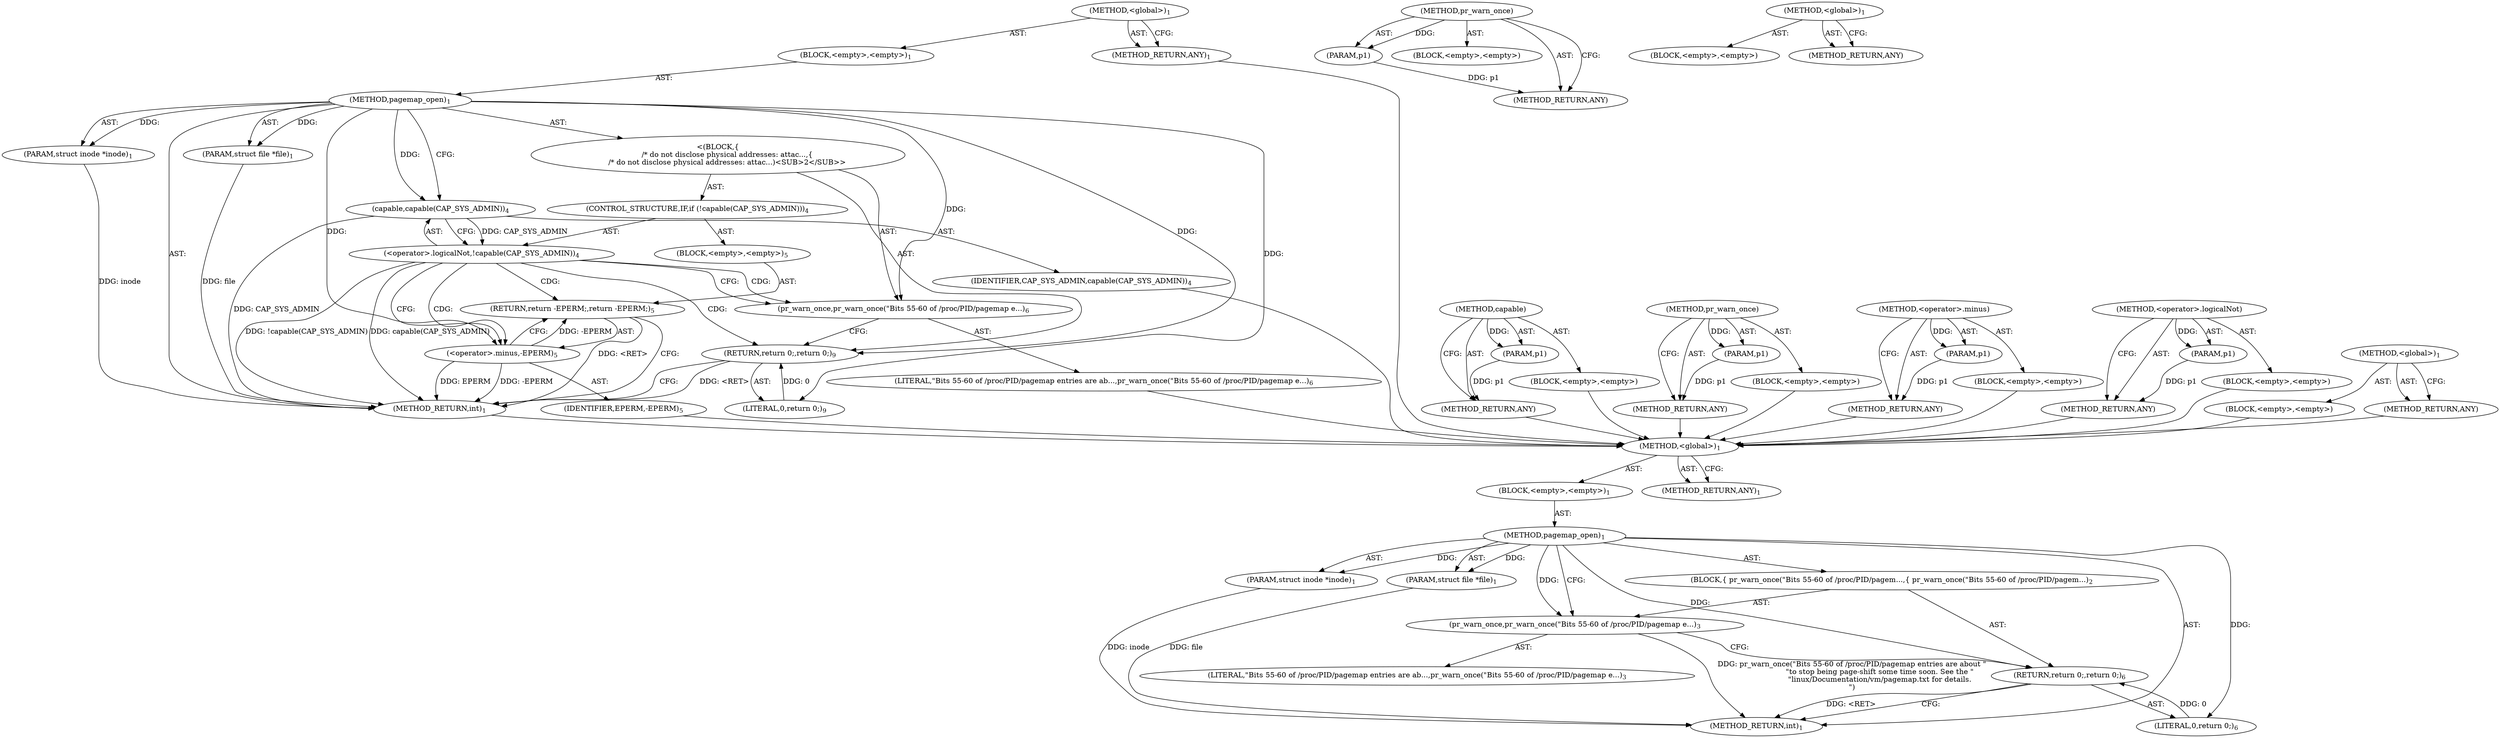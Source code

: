 digraph "&lt;global&gt;" {
vulnerable_6 [label=<(METHOD,&lt;global&gt;)<SUB>1</SUB>>];
vulnerable_7 [label=<(BLOCK,&lt;empty&gt;,&lt;empty&gt;)<SUB>1</SUB>>];
vulnerable_8 [label=<(METHOD,pagemap_open)<SUB>1</SUB>>];
vulnerable_9 [label=<(PARAM,struct inode *inode)<SUB>1</SUB>>];
vulnerable_10 [label=<(PARAM,struct file *file)<SUB>1</SUB>>];
vulnerable_11 [label=<(BLOCK,{
 	pr_warn_once(&quot;Bits 55-60 of /proc/PID/pagem...,{
 	pr_warn_once(&quot;Bits 55-60 of /proc/PID/pagem...)<SUB>2</SUB>>];
vulnerable_12 [label=<(pr_warn_once,pr_warn_once(&quot;Bits 55-60 of /proc/PID/pagemap e...)<SUB>3</SUB>>];
vulnerable_13 [label=<(LITERAL,&quot;Bits 55-60 of /proc/PID/pagemap entries are ab...,pr_warn_once(&quot;Bits 55-60 of /proc/PID/pagemap e...)<SUB>3</SUB>>];
vulnerable_14 [label=<(RETURN,return 0;,return 0;)<SUB>6</SUB>>];
vulnerable_15 [label=<(LITERAL,0,return 0;)<SUB>6</SUB>>];
vulnerable_16 [label=<(METHOD_RETURN,int)<SUB>1</SUB>>];
vulnerable_18 [label=<(METHOD_RETURN,ANY)<SUB>1</SUB>>];
vulnerable_39 [label=<(METHOD,pr_warn_once)>];
vulnerable_40 [label=<(PARAM,p1)>];
vulnerable_41 [label=<(BLOCK,&lt;empty&gt;,&lt;empty&gt;)>];
vulnerable_42 [label=<(METHOD_RETURN,ANY)>];
vulnerable_33 [label=<(METHOD,&lt;global&gt;)<SUB>1</SUB>>];
vulnerable_34 [label=<(BLOCK,&lt;empty&gt;,&lt;empty&gt;)>];
vulnerable_35 [label=<(METHOD_RETURN,ANY)>];
fixed_6 [label=<(METHOD,&lt;global&gt;)<SUB>1</SUB>>];
fixed_7 [label=<(BLOCK,&lt;empty&gt;,&lt;empty&gt;)<SUB>1</SUB>>];
fixed_8 [label=<(METHOD,pagemap_open)<SUB>1</SUB>>];
fixed_9 [label=<(PARAM,struct inode *inode)<SUB>1</SUB>>];
fixed_10 [label=<(PARAM,struct file *file)<SUB>1</SUB>>];
fixed_11 [label="<(BLOCK,{
	/* do not disclose physical addresses: attac...,{
	/* do not disclose physical addresses: attac...)<SUB>2</SUB>>"];
fixed_12 [label=<(CONTROL_STRUCTURE,IF,if (!capable(CAP_SYS_ADMIN)))<SUB>4</SUB>>];
fixed_13 [label=<(&lt;operator&gt;.logicalNot,!capable(CAP_SYS_ADMIN))<SUB>4</SUB>>];
fixed_14 [label=<(capable,capable(CAP_SYS_ADMIN))<SUB>4</SUB>>];
fixed_15 [label=<(IDENTIFIER,CAP_SYS_ADMIN,capable(CAP_SYS_ADMIN))<SUB>4</SUB>>];
fixed_16 [label=<(BLOCK,&lt;empty&gt;,&lt;empty&gt;)<SUB>5</SUB>>];
fixed_17 [label=<(RETURN,return -EPERM;,return -EPERM;)<SUB>5</SUB>>];
fixed_18 [label=<(&lt;operator&gt;.minus,-EPERM)<SUB>5</SUB>>];
fixed_19 [label=<(IDENTIFIER,EPERM,-EPERM)<SUB>5</SUB>>];
fixed_20 [label=<(pr_warn_once,pr_warn_once(&quot;Bits 55-60 of /proc/PID/pagemap e...)<SUB>6</SUB>>];
fixed_21 [label=<(LITERAL,&quot;Bits 55-60 of /proc/PID/pagemap entries are ab...,pr_warn_once(&quot;Bits 55-60 of /proc/PID/pagemap e...)<SUB>6</SUB>>];
fixed_22 [label=<(RETURN,return 0;,return 0;)<SUB>9</SUB>>];
fixed_23 [label=<(LITERAL,0,return 0;)<SUB>9</SUB>>];
fixed_24 [label=<(METHOD_RETURN,int)<SUB>1</SUB>>];
fixed_26 [label=<(METHOD_RETURN,ANY)<SUB>1</SUB>>];
fixed_51 [label=<(METHOD,capable)>];
fixed_52 [label=<(PARAM,p1)>];
fixed_53 [label=<(BLOCK,&lt;empty&gt;,&lt;empty&gt;)>];
fixed_54 [label=<(METHOD_RETURN,ANY)>];
fixed_59 [label=<(METHOD,pr_warn_once)>];
fixed_60 [label=<(PARAM,p1)>];
fixed_61 [label=<(BLOCK,&lt;empty&gt;,&lt;empty&gt;)>];
fixed_62 [label=<(METHOD_RETURN,ANY)>];
fixed_55 [label=<(METHOD,&lt;operator&gt;.minus)>];
fixed_56 [label=<(PARAM,p1)>];
fixed_57 [label=<(BLOCK,&lt;empty&gt;,&lt;empty&gt;)>];
fixed_58 [label=<(METHOD_RETURN,ANY)>];
fixed_47 [label=<(METHOD,&lt;operator&gt;.logicalNot)>];
fixed_48 [label=<(PARAM,p1)>];
fixed_49 [label=<(BLOCK,&lt;empty&gt;,&lt;empty&gt;)>];
fixed_50 [label=<(METHOD_RETURN,ANY)>];
fixed_41 [label=<(METHOD,&lt;global&gt;)<SUB>1</SUB>>];
fixed_42 [label=<(BLOCK,&lt;empty&gt;,&lt;empty&gt;)>];
fixed_43 [label=<(METHOD_RETURN,ANY)>];
vulnerable_6 -> vulnerable_7  [key=0, label="AST: "];
vulnerable_6 -> vulnerable_18  [key=0, label="AST: "];
vulnerable_6 -> vulnerable_18  [key=1, label="CFG: "];
vulnerable_7 -> vulnerable_8  [key=0, label="AST: "];
vulnerable_8 -> vulnerable_9  [key=0, label="AST: "];
vulnerable_8 -> vulnerable_9  [key=1, label="DDG: "];
vulnerable_8 -> vulnerable_10  [key=0, label="AST: "];
vulnerable_8 -> vulnerable_10  [key=1, label="DDG: "];
vulnerable_8 -> vulnerable_11  [key=0, label="AST: "];
vulnerable_8 -> vulnerable_16  [key=0, label="AST: "];
vulnerable_8 -> vulnerable_12  [key=0, label="CFG: "];
vulnerable_8 -> vulnerable_12  [key=1, label="DDG: "];
vulnerable_8 -> vulnerable_14  [key=0, label="DDG: "];
vulnerable_8 -> vulnerable_15  [key=0, label="DDG: "];
vulnerable_9 -> vulnerable_16  [key=0, label="DDG: inode"];
vulnerable_10 -> vulnerable_16  [key=0, label="DDG: file"];
vulnerable_11 -> vulnerable_12  [key=0, label="AST: "];
vulnerable_11 -> vulnerable_14  [key=0, label="AST: "];
vulnerable_12 -> vulnerable_13  [key=0, label="AST: "];
vulnerable_12 -> vulnerable_14  [key=0, label="CFG: "];
vulnerable_12 -> vulnerable_16  [key=0, label="DDG: pr_warn_once(&quot;Bits 55-60 of /proc/PID/pagemap entries are about &quot;
 			&quot;to stop being page-shift some time soon. See the &quot;
 			&quot;linux/Documentation/vm/pagemap.txt for details.\n&quot;)"];
vulnerable_14 -> vulnerable_15  [key=0, label="AST: "];
vulnerable_14 -> vulnerable_16  [key=0, label="CFG: "];
vulnerable_14 -> vulnerable_16  [key=1, label="DDG: &lt;RET&gt;"];
vulnerable_15 -> vulnerable_14  [key=0, label="DDG: 0"];
vulnerable_39 -> vulnerable_40  [key=0, label="AST: "];
vulnerable_39 -> vulnerable_40  [key=1, label="DDG: "];
vulnerable_39 -> vulnerable_41  [key=0, label="AST: "];
vulnerable_39 -> vulnerable_42  [key=0, label="AST: "];
vulnerable_39 -> vulnerable_42  [key=1, label="CFG: "];
vulnerable_40 -> vulnerable_42  [key=0, label="DDG: p1"];
vulnerable_33 -> vulnerable_34  [key=0, label="AST: "];
vulnerable_33 -> vulnerable_35  [key=0, label="AST: "];
vulnerable_33 -> vulnerable_35  [key=1, label="CFG: "];
fixed_6 -> fixed_7  [key=0, label="AST: "];
fixed_6 -> fixed_26  [key=0, label="AST: "];
fixed_6 -> fixed_26  [key=1, label="CFG: "];
fixed_7 -> fixed_8  [key=0, label="AST: "];
fixed_8 -> fixed_9  [key=0, label="AST: "];
fixed_8 -> fixed_9  [key=1, label="DDG: "];
fixed_8 -> fixed_10  [key=0, label="AST: "];
fixed_8 -> fixed_10  [key=1, label="DDG: "];
fixed_8 -> fixed_11  [key=0, label="AST: "];
fixed_8 -> fixed_24  [key=0, label="AST: "];
fixed_8 -> fixed_14  [key=0, label="CFG: "];
fixed_8 -> fixed_14  [key=1, label="DDG: "];
fixed_8 -> fixed_22  [key=0, label="DDG: "];
fixed_8 -> fixed_20  [key=0, label="DDG: "];
fixed_8 -> fixed_23  [key=0, label="DDG: "];
fixed_8 -> fixed_18  [key=0, label="DDG: "];
fixed_9 -> fixed_24  [key=0, label="DDG: inode"];
fixed_10 -> fixed_24  [key=0, label="DDG: file"];
fixed_11 -> fixed_12  [key=0, label="AST: "];
fixed_11 -> fixed_20  [key=0, label="AST: "];
fixed_11 -> fixed_22  [key=0, label="AST: "];
fixed_12 -> fixed_13  [key=0, label="AST: "];
fixed_12 -> fixed_16  [key=0, label="AST: "];
fixed_13 -> fixed_14  [key=0, label="AST: "];
fixed_13 -> fixed_18  [key=0, label="CFG: "];
fixed_13 -> fixed_18  [key=1, label="CDG: "];
fixed_13 -> fixed_20  [key=0, label="CFG: "];
fixed_13 -> fixed_20  [key=1, label="CDG: "];
fixed_13 -> fixed_24  [key=0, label="DDG: capable(CAP_SYS_ADMIN)"];
fixed_13 -> fixed_24  [key=1, label="DDG: !capable(CAP_SYS_ADMIN)"];
fixed_13 -> fixed_17  [key=0, label="CDG: "];
fixed_13 -> fixed_22  [key=0, label="CDG: "];
fixed_14 -> fixed_15  [key=0, label="AST: "];
fixed_14 -> fixed_13  [key=0, label="CFG: "];
fixed_14 -> fixed_13  [key=1, label="DDG: CAP_SYS_ADMIN"];
fixed_14 -> fixed_24  [key=0, label="DDG: CAP_SYS_ADMIN"];
fixed_15 -> vulnerable_6  [key=0];
fixed_16 -> fixed_17  [key=0, label="AST: "];
fixed_17 -> fixed_18  [key=0, label="AST: "];
fixed_17 -> fixed_24  [key=0, label="CFG: "];
fixed_17 -> fixed_24  [key=1, label="DDG: &lt;RET&gt;"];
fixed_18 -> fixed_19  [key=0, label="AST: "];
fixed_18 -> fixed_17  [key=0, label="CFG: "];
fixed_18 -> fixed_17  [key=1, label="DDG: -EPERM"];
fixed_18 -> fixed_24  [key=0, label="DDG: EPERM"];
fixed_18 -> fixed_24  [key=1, label="DDG: -EPERM"];
fixed_19 -> vulnerable_6  [key=0];
fixed_20 -> fixed_21  [key=0, label="AST: "];
fixed_20 -> fixed_22  [key=0, label="CFG: "];
fixed_21 -> vulnerable_6  [key=0];
fixed_22 -> fixed_23  [key=0, label="AST: "];
fixed_22 -> fixed_24  [key=0, label="CFG: "];
fixed_22 -> fixed_24  [key=1, label="DDG: &lt;RET&gt;"];
fixed_23 -> fixed_22  [key=0, label="DDG: 0"];
fixed_24 -> vulnerable_6  [key=0];
fixed_26 -> vulnerable_6  [key=0];
fixed_51 -> fixed_52  [key=0, label="AST: "];
fixed_51 -> fixed_52  [key=1, label="DDG: "];
fixed_51 -> fixed_53  [key=0, label="AST: "];
fixed_51 -> fixed_54  [key=0, label="AST: "];
fixed_51 -> fixed_54  [key=1, label="CFG: "];
fixed_52 -> fixed_54  [key=0, label="DDG: p1"];
fixed_53 -> vulnerable_6  [key=0];
fixed_54 -> vulnerable_6  [key=0];
fixed_59 -> fixed_60  [key=0, label="AST: "];
fixed_59 -> fixed_60  [key=1, label="DDG: "];
fixed_59 -> fixed_61  [key=0, label="AST: "];
fixed_59 -> fixed_62  [key=0, label="AST: "];
fixed_59 -> fixed_62  [key=1, label="CFG: "];
fixed_60 -> fixed_62  [key=0, label="DDG: p1"];
fixed_61 -> vulnerable_6  [key=0];
fixed_62 -> vulnerable_6  [key=0];
fixed_55 -> fixed_56  [key=0, label="AST: "];
fixed_55 -> fixed_56  [key=1, label="DDG: "];
fixed_55 -> fixed_57  [key=0, label="AST: "];
fixed_55 -> fixed_58  [key=0, label="AST: "];
fixed_55 -> fixed_58  [key=1, label="CFG: "];
fixed_56 -> fixed_58  [key=0, label="DDG: p1"];
fixed_57 -> vulnerable_6  [key=0];
fixed_58 -> vulnerable_6  [key=0];
fixed_47 -> fixed_48  [key=0, label="AST: "];
fixed_47 -> fixed_48  [key=1, label="DDG: "];
fixed_47 -> fixed_49  [key=0, label="AST: "];
fixed_47 -> fixed_50  [key=0, label="AST: "];
fixed_47 -> fixed_50  [key=1, label="CFG: "];
fixed_48 -> fixed_50  [key=0, label="DDG: p1"];
fixed_49 -> vulnerable_6  [key=0];
fixed_50 -> vulnerable_6  [key=0];
fixed_41 -> fixed_42  [key=0, label="AST: "];
fixed_41 -> fixed_43  [key=0, label="AST: "];
fixed_41 -> fixed_43  [key=1, label="CFG: "];
fixed_42 -> vulnerable_6  [key=0];
fixed_43 -> vulnerable_6  [key=0];
}
